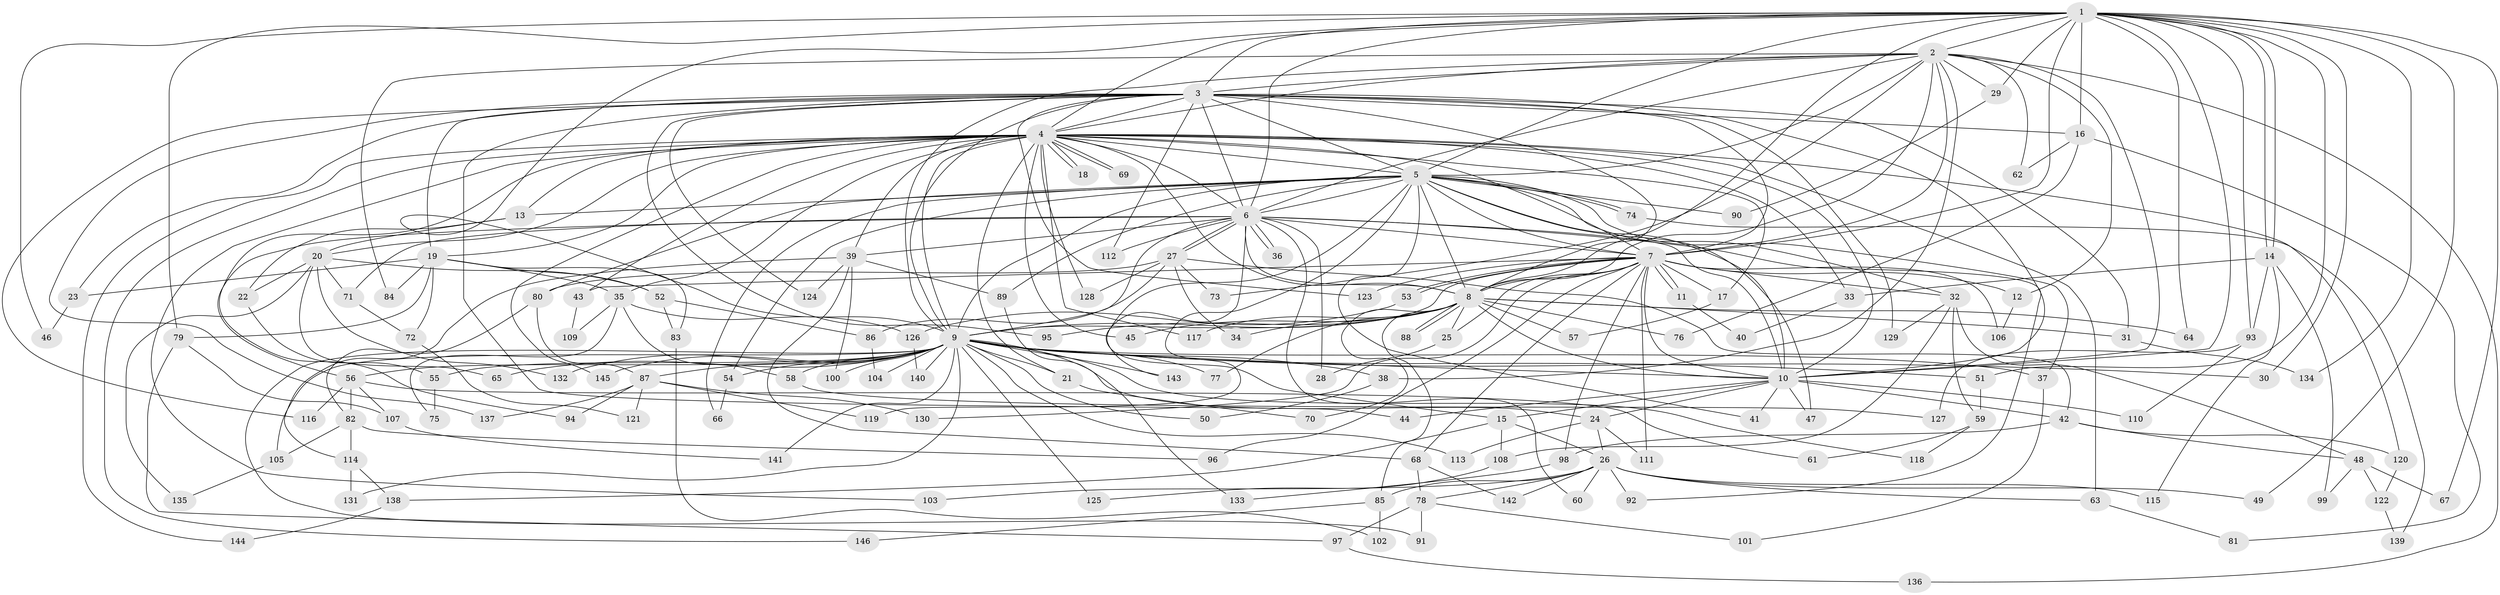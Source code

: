 // coarse degree distribution, {20: 0.0273972602739726, 5: 0.1095890410958904, 3: 0.3013698630136986, 17: 0.0136986301369863, 1: 0.0547945205479452, 2: 0.1643835616438356, 4: 0.1232876712328767, 6: 0.0684931506849315, 9: 0.0136986301369863, 10: 0.0136986301369863, 18: 0.0136986301369863, 15: 0.0136986301369863, 19: 0.0136986301369863, 7: 0.0410958904109589, 26: 0.0136986301369863, 27: 0.0136986301369863}
// Generated by graph-tools (version 1.1) at 2025/36/03/04/25 23:36:36]
// undirected, 146 vertices, 317 edges
graph export_dot {
  node [color=gray90,style=filled];
  1;
  2;
  3;
  4;
  5;
  6;
  7;
  8;
  9;
  10;
  11;
  12;
  13;
  14;
  15;
  16;
  17;
  18;
  19;
  20;
  21;
  22;
  23;
  24;
  25;
  26;
  27;
  28;
  29;
  30;
  31;
  32;
  33;
  34;
  35;
  36;
  37;
  38;
  39;
  40;
  41;
  42;
  43;
  44;
  45;
  46;
  47;
  48;
  49;
  50;
  51;
  52;
  53;
  54;
  55;
  56;
  57;
  58;
  59;
  60;
  61;
  62;
  63;
  64;
  65;
  66;
  67;
  68;
  69;
  70;
  71;
  72;
  73;
  74;
  75;
  76;
  77;
  78;
  79;
  80;
  81;
  82;
  83;
  84;
  85;
  86;
  87;
  88;
  89;
  90;
  91;
  92;
  93;
  94;
  95;
  96;
  97;
  98;
  99;
  100;
  101;
  102;
  103;
  104;
  105;
  106;
  107;
  108;
  109;
  110;
  111;
  112;
  113;
  114;
  115;
  116;
  117;
  118;
  119;
  120;
  121;
  122;
  123;
  124;
  125;
  126;
  127;
  128;
  129;
  130;
  131;
  132;
  133;
  134;
  135;
  136;
  137;
  138;
  139;
  140;
  141;
  142;
  143;
  144;
  145;
  146;
  1 -- 2;
  1 -- 3;
  1 -- 4;
  1 -- 5;
  1 -- 6;
  1 -- 7;
  1 -- 8;
  1 -- 9;
  1 -- 10;
  1 -- 14;
  1 -- 14;
  1 -- 16;
  1 -- 29;
  1 -- 30;
  1 -- 46;
  1 -- 49;
  1 -- 51;
  1 -- 64;
  1 -- 67;
  1 -- 79;
  1 -- 93;
  1 -- 134;
  2 -- 3;
  2 -- 4;
  2 -- 5;
  2 -- 6;
  2 -- 7;
  2 -- 8;
  2 -- 9;
  2 -- 10;
  2 -- 12;
  2 -- 29;
  2 -- 38;
  2 -- 62;
  2 -- 73;
  2 -- 84;
  2 -- 136;
  3 -- 4;
  3 -- 5;
  3 -- 6;
  3 -- 7;
  3 -- 8;
  3 -- 9;
  3 -- 10;
  3 -- 16;
  3 -- 19;
  3 -- 23;
  3 -- 31;
  3 -- 44;
  3 -- 95;
  3 -- 112;
  3 -- 116;
  3 -- 123;
  3 -- 124;
  3 -- 129;
  3 -- 137;
  4 -- 5;
  4 -- 6;
  4 -- 7;
  4 -- 8;
  4 -- 9;
  4 -- 10;
  4 -- 13;
  4 -- 17;
  4 -- 18;
  4 -- 18;
  4 -- 19;
  4 -- 20;
  4 -- 21;
  4 -- 33;
  4 -- 35;
  4 -- 39;
  4 -- 43;
  4 -- 45;
  4 -- 63;
  4 -- 69;
  4 -- 69;
  4 -- 94;
  4 -- 103;
  4 -- 117;
  4 -- 120;
  4 -- 128;
  4 -- 144;
  4 -- 145;
  4 -- 146;
  5 -- 6;
  5 -- 7;
  5 -- 8;
  5 -- 9;
  5 -- 10;
  5 -- 13;
  5 -- 32;
  5 -- 37;
  5 -- 41;
  5 -- 47;
  5 -- 54;
  5 -- 66;
  5 -- 74;
  5 -- 74;
  5 -- 80;
  5 -- 89;
  5 -- 90;
  5 -- 119;
  5 -- 143;
  6 -- 7;
  6 -- 8;
  6 -- 9;
  6 -- 10;
  6 -- 15;
  6 -- 27;
  6 -- 27;
  6 -- 28;
  6 -- 36;
  6 -- 36;
  6 -- 39;
  6 -- 56;
  6 -- 60;
  6 -- 71;
  6 -- 92;
  6 -- 112;
  7 -- 8;
  7 -- 9;
  7 -- 10;
  7 -- 11;
  7 -- 11;
  7 -- 12;
  7 -- 17;
  7 -- 25;
  7 -- 32;
  7 -- 43;
  7 -- 53;
  7 -- 53;
  7 -- 68;
  7 -- 96;
  7 -- 98;
  7 -- 106;
  7 -- 111;
  7 -- 123;
  7 -- 130;
  8 -- 9;
  8 -- 10;
  8 -- 25;
  8 -- 31;
  8 -- 34;
  8 -- 45;
  8 -- 57;
  8 -- 64;
  8 -- 70;
  8 -- 76;
  8 -- 77;
  8 -- 85;
  8 -- 88;
  8 -- 88;
  8 -- 95;
  8 -- 117;
  9 -- 10;
  9 -- 21;
  9 -- 24;
  9 -- 30;
  9 -- 37;
  9 -- 38;
  9 -- 50;
  9 -- 51;
  9 -- 54;
  9 -- 55;
  9 -- 56;
  9 -- 58;
  9 -- 65;
  9 -- 77;
  9 -- 87;
  9 -- 91;
  9 -- 100;
  9 -- 104;
  9 -- 105;
  9 -- 113;
  9 -- 118;
  9 -- 125;
  9 -- 131;
  9 -- 132;
  9 -- 140;
  9 -- 141;
  9 -- 143;
  9 -- 145;
  10 -- 15;
  10 -- 24;
  10 -- 41;
  10 -- 42;
  10 -- 44;
  10 -- 47;
  10 -- 110;
  11 -- 40;
  12 -- 106;
  13 -- 20;
  13 -- 22;
  14 -- 33;
  14 -- 93;
  14 -- 99;
  14 -- 115;
  15 -- 26;
  15 -- 108;
  15 -- 138;
  16 -- 62;
  16 -- 76;
  16 -- 81;
  17 -- 57;
  19 -- 23;
  19 -- 35;
  19 -- 52;
  19 -- 72;
  19 -- 79;
  19 -- 83;
  19 -- 84;
  20 -- 22;
  20 -- 52;
  20 -- 65;
  20 -- 71;
  20 -- 132;
  20 -- 135;
  21 -- 70;
  22 -- 55;
  23 -- 46;
  24 -- 26;
  24 -- 111;
  24 -- 113;
  25 -- 28;
  26 -- 49;
  26 -- 60;
  26 -- 63;
  26 -- 78;
  26 -- 85;
  26 -- 92;
  26 -- 103;
  26 -- 115;
  26 -- 142;
  27 -- 34;
  27 -- 42;
  27 -- 73;
  27 -- 80;
  27 -- 86;
  27 -- 128;
  29 -- 90;
  31 -- 134;
  32 -- 48;
  32 -- 59;
  32 -- 108;
  32 -- 129;
  33 -- 40;
  35 -- 58;
  35 -- 75;
  35 -- 109;
  35 -- 126;
  37 -- 101;
  38 -- 50;
  39 -- 68;
  39 -- 89;
  39 -- 100;
  39 -- 114;
  39 -- 124;
  42 -- 48;
  42 -- 98;
  42 -- 120;
  43 -- 109;
  48 -- 67;
  48 -- 99;
  48 -- 122;
  51 -- 59;
  52 -- 83;
  52 -- 86;
  53 -- 126;
  54 -- 66;
  55 -- 75;
  56 -- 61;
  56 -- 82;
  56 -- 107;
  56 -- 116;
  58 -- 127;
  59 -- 61;
  59 -- 118;
  63 -- 81;
  68 -- 78;
  68 -- 142;
  71 -- 72;
  72 -- 121;
  74 -- 139;
  78 -- 91;
  78 -- 97;
  78 -- 101;
  79 -- 97;
  79 -- 107;
  80 -- 82;
  80 -- 87;
  82 -- 96;
  82 -- 105;
  82 -- 114;
  83 -- 102;
  85 -- 102;
  85 -- 146;
  86 -- 104;
  87 -- 94;
  87 -- 119;
  87 -- 121;
  87 -- 130;
  87 -- 137;
  89 -- 133;
  93 -- 110;
  93 -- 127;
  97 -- 136;
  98 -- 133;
  105 -- 135;
  107 -- 141;
  108 -- 125;
  114 -- 131;
  114 -- 138;
  120 -- 122;
  122 -- 139;
  126 -- 140;
  138 -- 144;
}
